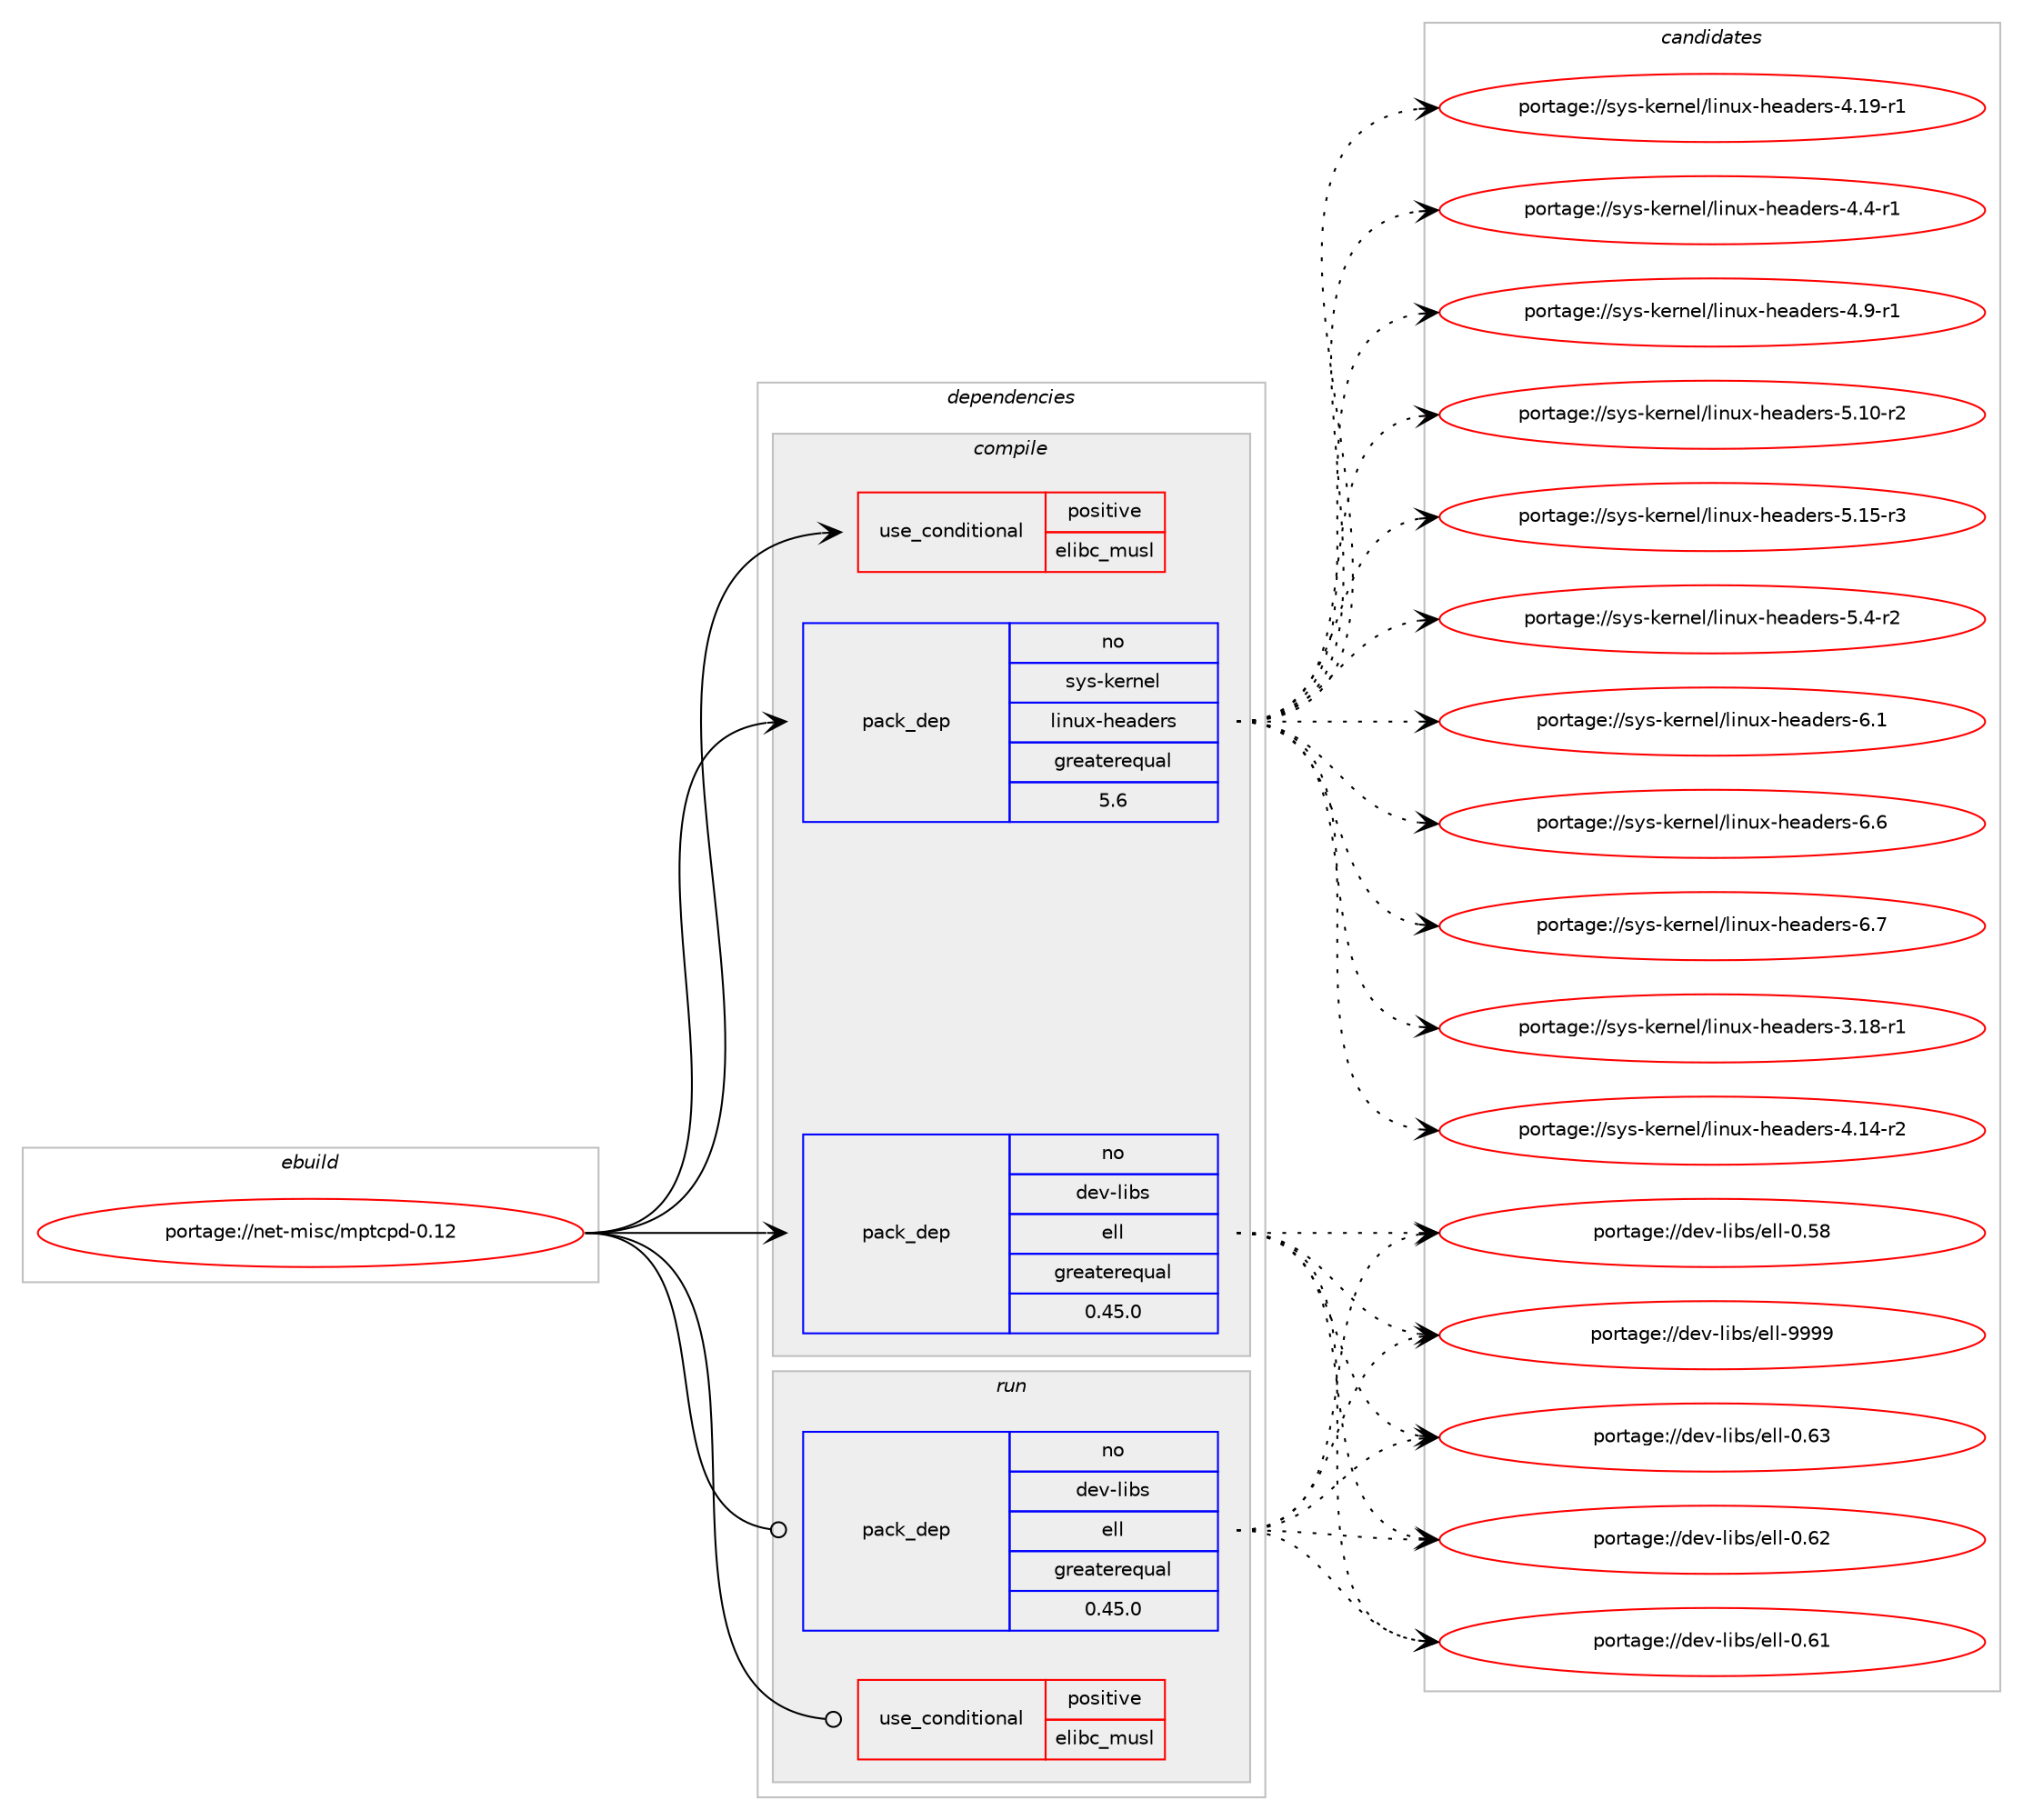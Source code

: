 digraph prolog {

# *************
# Graph options
# *************

newrank=true;
concentrate=true;
compound=true;
graph [rankdir=LR,fontname=Helvetica,fontsize=10,ranksep=1.5];#, ranksep=2.5, nodesep=0.2];
edge  [arrowhead=vee];
node  [fontname=Helvetica,fontsize=10];

# **********
# The ebuild
# **********

subgraph cluster_leftcol {
color=gray;
rank=same;
label=<<i>ebuild</i>>;
id [label="portage://net-misc/mptcpd-0.12", color=red, width=4, href="../net-misc/mptcpd-0.12.svg"];
}

# ****************
# The dependencies
# ****************

subgraph cluster_midcol {
color=gray;
label=<<i>dependencies</i>>;
subgraph cluster_compile {
fillcolor="#eeeeee";
style=filled;
label=<<i>compile</i>>;
subgraph cond5224 {
dependency7309 [label=<<TABLE BORDER="0" CELLBORDER="1" CELLSPACING="0" CELLPADDING="4"><TR><TD ROWSPAN="3" CELLPADDING="10">use_conditional</TD></TR><TR><TD>positive</TD></TR><TR><TD>elibc_musl</TD></TR></TABLE>>, shape=none, color=red];
# *** BEGIN UNKNOWN DEPENDENCY TYPE (TODO) ***
# dependency7309 -> package_dependency(portage://net-misc/mptcpd-0.12,install,no,sys-libs,argp-standalone,none,[,,],[],[])
# *** END UNKNOWN DEPENDENCY TYPE (TODO) ***

}
id:e -> dependency7309:w [weight=20,style="solid",arrowhead="vee"];
subgraph pack2031 {
dependency7310 [label=<<TABLE BORDER="0" CELLBORDER="1" CELLSPACING="0" CELLPADDING="4" WIDTH="220"><TR><TD ROWSPAN="6" CELLPADDING="30">pack_dep</TD></TR><TR><TD WIDTH="110">no</TD></TR><TR><TD>dev-libs</TD></TR><TR><TD>ell</TD></TR><TR><TD>greaterequal</TD></TR><TR><TD>0.45.0</TD></TR></TABLE>>, shape=none, color=blue];
}
id:e -> dependency7310:w [weight=20,style="solid",arrowhead="vee"];
subgraph pack2032 {
dependency7311 [label=<<TABLE BORDER="0" CELLBORDER="1" CELLSPACING="0" CELLPADDING="4" WIDTH="220"><TR><TD ROWSPAN="6" CELLPADDING="30">pack_dep</TD></TR><TR><TD WIDTH="110">no</TD></TR><TR><TD>sys-kernel</TD></TR><TR><TD>linux-headers</TD></TR><TR><TD>greaterequal</TD></TR><TR><TD>5.6</TD></TR></TABLE>>, shape=none, color=blue];
}
id:e -> dependency7311:w [weight=20,style="solid",arrowhead="vee"];
}
subgraph cluster_compileandrun {
fillcolor="#eeeeee";
style=filled;
label=<<i>compile and run</i>>;
}
subgraph cluster_run {
fillcolor="#eeeeee";
style=filled;
label=<<i>run</i>>;
subgraph cond5225 {
dependency7312 [label=<<TABLE BORDER="0" CELLBORDER="1" CELLSPACING="0" CELLPADDING="4"><TR><TD ROWSPAN="3" CELLPADDING="10">use_conditional</TD></TR><TR><TD>positive</TD></TR><TR><TD>elibc_musl</TD></TR></TABLE>>, shape=none, color=red];
# *** BEGIN UNKNOWN DEPENDENCY TYPE (TODO) ***
# dependency7312 -> package_dependency(portage://net-misc/mptcpd-0.12,run,no,sys-libs,argp-standalone,none,[,,],[],[])
# *** END UNKNOWN DEPENDENCY TYPE (TODO) ***

}
id:e -> dependency7312:w [weight=20,style="solid",arrowhead="odot"];
subgraph pack2033 {
dependency7313 [label=<<TABLE BORDER="0" CELLBORDER="1" CELLSPACING="0" CELLPADDING="4" WIDTH="220"><TR><TD ROWSPAN="6" CELLPADDING="30">pack_dep</TD></TR><TR><TD WIDTH="110">no</TD></TR><TR><TD>dev-libs</TD></TR><TR><TD>ell</TD></TR><TR><TD>greaterequal</TD></TR><TR><TD>0.45.0</TD></TR></TABLE>>, shape=none, color=blue];
}
id:e -> dependency7313:w [weight=20,style="solid",arrowhead="odot"];
}
}

# **************
# The candidates
# **************

subgraph cluster_choices {
rank=same;
color=gray;
label=<<i>candidates</i>>;

subgraph choice2031 {
color=black;
nodesep=1;
choice1001011184510810598115471011081084548465356 [label="portage://dev-libs/ell-0.58", color=red, width=4,href="../dev-libs/ell-0.58.svg"];
choice1001011184510810598115471011081084548465449 [label="portage://dev-libs/ell-0.61", color=red, width=4,href="../dev-libs/ell-0.61.svg"];
choice1001011184510810598115471011081084548465450 [label="portage://dev-libs/ell-0.62", color=red, width=4,href="../dev-libs/ell-0.62.svg"];
choice1001011184510810598115471011081084548465451 [label="portage://dev-libs/ell-0.63", color=red, width=4,href="../dev-libs/ell-0.63.svg"];
choice1001011184510810598115471011081084557575757 [label="portage://dev-libs/ell-9999", color=red, width=4,href="../dev-libs/ell-9999.svg"];
dependency7310:e -> choice1001011184510810598115471011081084548465356:w [style=dotted,weight="100"];
dependency7310:e -> choice1001011184510810598115471011081084548465449:w [style=dotted,weight="100"];
dependency7310:e -> choice1001011184510810598115471011081084548465450:w [style=dotted,weight="100"];
dependency7310:e -> choice1001011184510810598115471011081084548465451:w [style=dotted,weight="100"];
dependency7310:e -> choice1001011184510810598115471011081084557575757:w [style=dotted,weight="100"];
}
subgraph choice2032 {
color=black;
nodesep=1;
choice1151211154510710111411010110847108105110117120451041019710010111411545514649564511449 [label="portage://sys-kernel/linux-headers-3.18-r1", color=red, width=4,href="../sys-kernel/linux-headers-3.18-r1.svg"];
choice1151211154510710111411010110847108105110117120451041019710010111411545524649524511450 [label="portage://sys-kernel/linux-headers-4.14-r2", color=red, width=4,href="../sys-kernel/linux-headers-4.14-r2.svg"];
choice1151211154510710111411010110847108105110117120451041019710010111411545524649574511449 [label="portage://sys-kernel/linux-headers-4.19-r1", color=red, width=4,href="../sys-kernel/linux-headers-4.19-r1.svg"];
choice11512111545107101114110101108471081051101171204510410197100101114115455246524511449 [label="portage://sys-kernel/linux-headers-4.4-r1", color=red, width=4,href="../sys-kernel/linux-headers-4.4-r1.svg"];
choice11512111545107101114110101108471081051101171204510410197100101114115455246574511449 [label="portage://sys-kernel/linux-headers-4.9-r1", color=red, width=4,href="../sys-kernel/linux-headers-4.9-r1.svg"];
choice1151211154510710111411010110847108105110117120451041019710010111411545534649484511450 [label="portage://sys-kernel/linux-headers-5.10-r2", color=red, width=4,href="../sys-kernel/linux-headers-5.10-r2.svg"];
choice1151211154510710111411010110847108105110117120451041019710010111411545534649534511451 [label="portage://sys-kernel/linux-headers-5.15-r3", color=red, width=4,href="../sys-kernel/linux-headers-5.15-r3.svg"];
choice11512111545107101114110101108471081051101171204510410197100101114115455346524511450 [label="portage://sys-kernel/linux-headers-5.4-r2", color=red, width=4,href="../sys-kernel/linux-headers-5.4-r2.svg"];
choice1151211154510710111411010110847108105110117120451041019710010111411545544649 [label="portage://sys-kernel/linux-headers-6.1", color=red, width=4,href="../sys-kernel/linux-headers-6.1.svg"];
choice1151211154510710111411010110847108105110117120451041019710010111411545544654 [label="portage://sys-kernel/linux-headers-6.6", color=red, width=4,href="../sys-kernel/linux-headers-6.6.svg"];
choice1151211154510710111411010110847108105110117120451041019710010111411545544655 [label="portage://sys-kernel/linux-headers-6.7", color=red, width=4,href="../sys-kernel/linux-headers-6.7.svg"];
dependency7311:e -> choice1151211154510710111411010110847108105110117120451041019710010111411545514649564511449:w [style=dotted,weight="100"];
dependency7311:e -> choice1151211154510710111411010110847108105110117120451041019710010111411545524649524511450:w [style=dotted,weight="100"];
dependency7311:e -> choice1151211154510710111411010110847108105110117120451041019710010111411545524649574511449:w [style=dotted,weight="100"];
dependency7311:e -> choice11512111545107101114110101108471081051101171204510410197100101114115455246524511449:w [style=dotted,weight="100"];
dependency7311:e -> choice11512111545107101114110101108471081051101171204510410197100101114115455246574511449:w [style=dotted,weight="100"];
dependency7311:e -> choice1151211154510710111411010110847108105110117120451041019710010111411545534649484511450:w [style=dotted,weight="100"];
dependency7311:e -> choice1151211154510710111411010110847108105110117120451041019710010111411545534649534511451:w [style=dotted,weight="100"];
dependency7311:e -> choice11512111545107101114110101108471081051101171204510410197100101114115455346524511450:w [style=dotted,weight="100"];
dependency7311:e -> choice1151211154510710111411010110847108105110117120451041019710010111411545544649:w [style=dotted,weight="100"];
dependency7311:e -> choice1151211154510710111411010110847108105110117120451041019710010111411545544654:w [style=dotted,weight="100"];
dependency7311:e -> choice1151211154510710111411010110847108105110117120451041019710010111411545544655:w [style=dotted,weight="100"];
}
subgraph choice2033 {
color=black;
nodesep=1;
choice1001011184510810598115471011081084548465356 [label="portage://dev-libs/ell-0.58", color=red, width=4,href="../dev-libs/ell-0.58.svg"];
choice1001011184510810598115471011081084548465449 [label="portage://dev-libs/ell-0.61", color=red, width=4,href="../dev-libs/ell-0.61.svg"];
choice1001011184510810598115471011081084548465450 [label="portage://dev-libs/ell-0.62", color=red, width=4,href="../dev-libs/ell-0.62.svg"];
choice1001011184510810598115471011081084548465451 [label="portage://dev-libs/ell-0.63", color=red, width=4,href="../dev-libs/ell-0.63.svg"];
choice1001011184510810598115471011081084557575757 [label="portage://dev-libs/ell-9999", color=red, width=4,href="../dev-libs/ell-9999.svg"];
dependency7313:e -> choice1001011184510810598115471011081084548465356:w [style=dotted,weight="100"];
dependency7313:e -> choice1001011184510810598115471011081084548465449:w [style=dotted,weight="100"];
dependency7313:e -> choice1001011184510810598115471011081084548465450:w [style=dotted,weight="100"];
dependency7313:e -> choice1001011184510810598115471011081084548465451:w [style=dotted,weight="100"];
dependency7313:e -> choice1001011184510810598115471011081084557575757:w [style=dotted,weight="100"];
}
}

}
